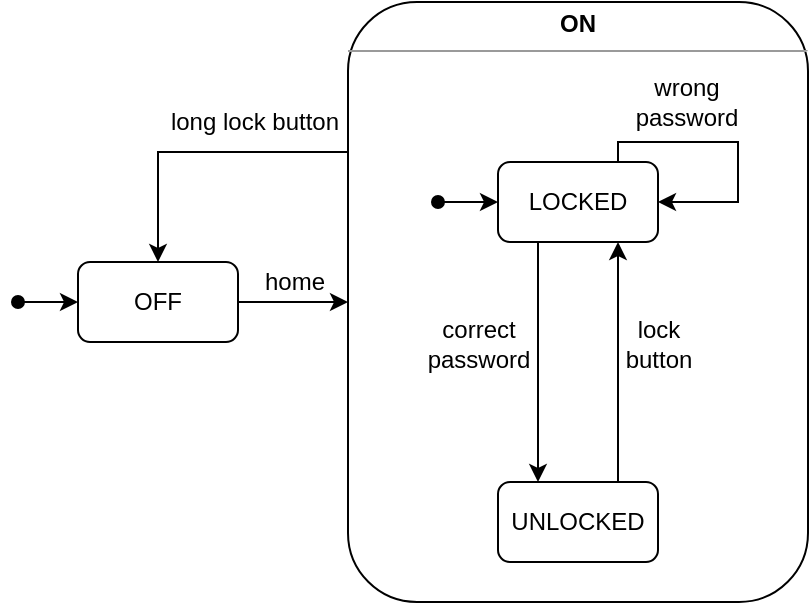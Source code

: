 <mxfile version="12.6.5" type="device"><diagram id="6SkzqAAErizwvrwuCBm5" name="Page-1"><mxGraphModel dx="442" dy="818" grid="1" gridSize="10" guides="1" tooltips="1" connect="1" arrows="1" fold="1" page="1" pageScale="1" pageWidth="850" pageHeight="1100" math="0" shadow="0"><root><mxCell id="0"/><mxCell id="1" parent="0"/><mxCell id="KTuoUCuLnSATGCkFgR_W-22" style="edgeStyle=orthogonalEdgeStyle;rounded=0;orthogonalLoop=1;jettySize=auto;html=1;exitX=0;exitY=0.25;exitDx=0;exitDy=0;entryX=0.5;entryY=0;entryDx=0;entryDy=0;" parent="1" source="KTuoUCuLnSATGCkFgR_W-19" target="KTuoUCuLnSATGCkFgR_W-5" edge="1"><mxGeometry relative="1" as="geometry"/></mxCell><mxCell id="KTuoUCuLnSATGCkFgR_W-23" value="long lock button" style="text;html=1;resizable=0;points=[];align=center;verticalAlign=middle;labelBackgroundColor=none;" parent="KTuoUCuLnSATGCkFgR_W-22" vertex="1" connectable="0"><mxGeometry x="-0.084" y="-2" relative="1" as="geometry"><mxPoint x="21" y="-13" as="offset"/></mxGeometry></mxCell><mxCell id="KTuoUCuLnSATGCkFgR_W-19" value="&lt;p style=&quot;margin: 0px ; margin-top: 4px ; text-align: center&quot;&gt;&lt;b&gt;ON&lt;/b&gt;&lt;br&gt;&lt;/p&gt;&lt;hr size=&quot;1&quot;&gt;&lt;div style=&quot;height: 2px&quot;&gt;&lt;/div&gt;" style="verticalAlign=top;align=left;overflow=fill;fontSize=12;fontFamily=Helvetica;html=1;rounded=1;" parent="1" vertex="1"><mxGeometry x="295" y="130" width="230" height="300" as="geometry"/></mxCell><mxCell id="KTuoUCuLnSATGCkFgR_W-20" style="edgeStyle=orthogonalEdgeStyle;rounded=0;orthogonalLoop=1;jettySize=auto;html=1;exitX=1;exitY=0.5;exitDx=0;exitDy=0;" parent="1" source="KTuoUCuLnSATGCkFgR_W-5" target="KTuoUCuLnSATGCkFgR_W-19" edge="1"><mxGeometry relative="1" as="geometry"><Array as="points"><mxPoint x="280" y="280"/><mxPoint x="280" y="280"/></Array></mxGeometry></mxCell><mxCell id="KTuoUCuLnSATGCkFgR_W-21" value="home" style="text;html=1;resizable=0;points=[];align=center;verticalAlign=middle;labelBackgroundColor=none;" parent="KTuoUCuLnSATGCkFgR_W-20" vertex="1" connectable="0"><mxGeometry x="0.143" y="14" relative="1" as="geometry"><mxPoint x="-4" y="4" as="offset"/></mxGeometry></mxCell><mxCell id="KTuoUCuLnSATGCkFgR_W-5" value="OFF" style="rounded=1;whiteSpace=wrap;html=1;" parent="1" vertex="1"><mxGeometry x="160" y="260" width="80" height="40" as="geometry"/></mxCell><mxCell id="KTuoUCuLnSATGCkFgR_W-8" style="edgeStyle=orthogonalEdgeStyle;rounded=0;orthogonalLoop=1;jettySize=auto;html=1;exitX=0.25;exitY=1;exitDx=0;exitDy=0;entryX=0.25;entryY=0;entryDx=0;entryDy=0;startArrow=none;startFill=0;" parent="1" source="KTuoUCuLnSATGCkFgR_W-10" target="KTuoUCuLnSATGCkFgR_W-15" edge="1"><mxGeometry relative="1" as="geometry"><Array as="points"><mxPoint x="390" y="250"/><mxPoint x="390" y="370"/></Array></mxGeometry></mxCell><mxCell id="KTuoUCuLnSATGCkFgR_W-9" value="&lt;div&gt;correct&lt;/div&gt;&lt;div&gt;password&lt;br&gt;&lt;/div&gt;" style="text;html=1;resizable=0;points=[];align=center;verticalAlign=middle;labelBackgroundColor=none;" parent="KTuoUCuLnSATGCkFgR_W-8" vertex="1" connectable="0"><mxGeometry x="-0.393" y="10" relative="1" as="geometry"><mxPoint x="-40" y="14" as="offset"/></mxGeometry></mxCell><mxCell id="KTuoUCuLnSATGCkFgR_W-10" value="LOCKED" style="rounded=1;whiteSpace=wrap;html=1;" parent="1" vertex="1"><mxGeometry x="370" y="210" width="80" height="40" as="geometry"/></mxCell><mxCell id="KTuoUCuLnSATGCkFgR_W-11" style="edgeStyle=orthogonalEdgeStyle;rounded=0;orthogonalLoop=1;jettySize=auto;html=1;exitX=0.75;exitY=0;exitDx=0;exitDy=0;entryX=0.75;entryY=1;entryDx=0;entryDy=0;startArrow=none;startFill=0;" parent="1" source="KTuoUCuLnSATGCkFgR_W-15" target="KTuoUCuLnSATGCkFgR_W-10" edge="1"><mxGeometry relative="1" as="geometry"><Array as="points"><mxPoint x="430" y="370"/><mxPoint x="430" y="250"/></Array></mxGeometry></mxCell><mxCell id="KTuoUCuLnSATGCkFgR_W-12" value="&lt;div&gt;lock&lt;/div&gt;&lt;div&gt;button&lt;br&gt;&lt;/div&gt;" style="text;html=1;resizable=0;points=[];align=center;verticalAlign=middle;labelBackgroundColor=none;" parent="KTuoUCuLnSATGCkFgR_W-11" vertex="1" connectable="0"><mxGeometry x="0.224" relative="1" as="geometry"><mxPoint x="20" y="4" as="offset"/></mxGeometry></mxCell><mxCell id="KTuoUCuLnSATGCkFgR_W-15" value="UNLOCKED" style="rounded=1;whiteSpace=wrap;html=1;" parent="1" vertex="1"><mxGeometry x="370" y="370" width="80" height="40" as="geometry"/></mxCell><mxCell id="KTuoUCuLnSATGCkFgR_W-16" value="" style="endArrow=classic;html=1;entryX=0;entryY=0.5;entryDx=0;entryDy=0;startArrow=oval;startFill=1;" parent="1" target="KTuoUCuLnSATGCkFgR_W-5" edge="1"><mxGeometry width="50" height="50" relative="1" as="geometry"><mxPoint x="130" y="280" as="sourcePoint"/><mxPoint x="210" y="420" as="targetPoint"/></mxGeometry></mxCell><mxCell id="KTuoUCuLnSATGCkFgR_W-17" style="edgeStyle=orthogonalEdgeStyle;rounded=0;orthogonalLoop=1;jettySize=auto;html=1;exitX=0.75;exitY=0;exitDx=0;exitDy=0;entryX=1;entryY=0.5;entryDx=0;entryDy=0;startArrow=none;startFill=0;" parent="1" source="KTuoUCuLnSATGCkFgR_W-10" target="KTuoUCuLnSATGCkFgR_W-10" edge="1"><mxGeometry relative="1" as="geometry"><Array as="points"><mxPoint x="444" y="200"/><mxPoint x="490" y="200"/><mxPoint x="490" y="244"/></Array></mxGeometry></mxCell><mxCell id="KTuoUCuLnSATGCkFgR_W-18" value="&lt;div&gt;wrong &lt;br&gt;&lt;/div&gt;&lt;div&gt;password&lt;/div&gt;" style="text;html=1;resizable=0;points=[];align=center;verticalAlign=middle;labelBackgroundColor=none;" parent="KTuoUCuLnSATGCkFgR_W-17" vertex="1" connectable="0"><mxGeometry x="-0.114" relative="1" as="geometry"><mxPoint x="-18" y="-20" as="offset"/></mxGeometry></mxCell><mxCell id="KTuoUCuLnSATGCkFgR_W-27" value="" style="endArrow=classic;html=1;entryX=0;entryY=0.5;entryDx=0;entryDy=0;startArrow=oval;startFill=1;" parent="1" target="KTuoUCuLnSATGCkFgR_W-10" edge="1"><mxGeometry width="50" height="50" relative="1" as="geometry"><mxPoint x="340" y="230" as="sourcePoint"/><mxPoint x="150" y="670" as="targetPoint"/></mxGeometry></mxCell></root></mxGraphModel></diagram></mxfile>